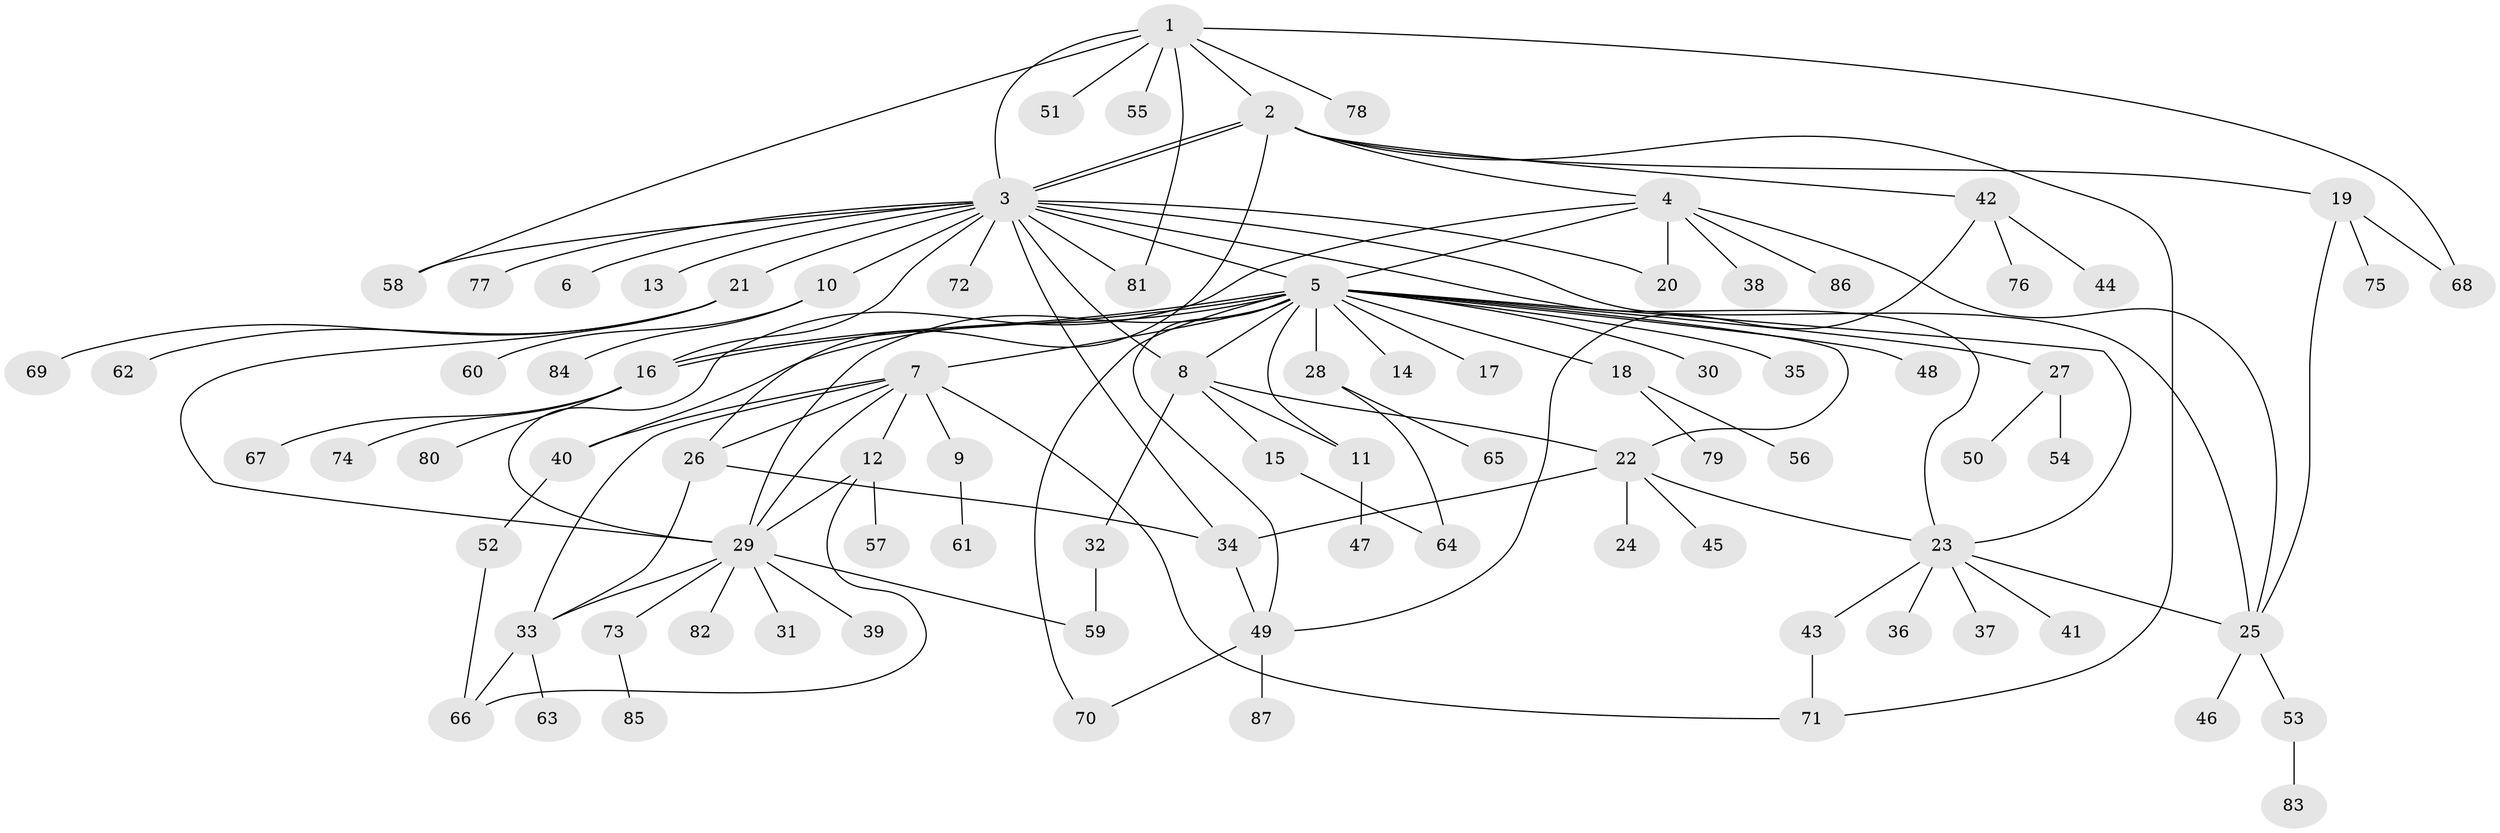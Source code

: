 // Generated by graph-tools (version 1.1) at 2025/26/03/09/25 03:26:01]
// undirected, 87 vertices, 122 edges
graph export_dot {
graph [start="1"]
  node [color=gray90,style=filled];
  1;
  2;
  3;
  4;
  5;
  6;
  7;
  8;
  9;
  10;
  11;
  12;
  13;
  14;
  15;
  16;
  17;
  18;
  19;
  20;
  21;
  22;
  23;
  24;
  25;
  26;
  27;
  28;
  29;
  30;
  31;
  32;
  33;
  34;
  35;
  36;
  37;
  38;
  39;
  40;
  41;
  42;
  43;
  44;
  45;
  46;
  47;
  48;
  49;
  50;
  51;
  52;
  53;
  54;
  55;
  56;
  57;
  58;
  59;
  60;
  61;
  62;
  63;
  64;
  65;
  66;
  67;
  68;
  69;
  70;
  71;
  72;
  73;
  74;
  75;
  76;
  77;
  78;
  79;
  80;
  81;
  82;
  83;
  84;
  85;
  86;
  87;
  1 -- 2;
  1 -- 3;
  1 -- 51;
  1 -- 55;
  1 -- 58;
  1 -- 68;
  1 -- 78;
  1 -- 81;
  2 -- 3;
  2 -- 3;
  2 -- 4;
  2 -- 19;
  2 -- 26;
  2 -- 42;
  2 -- 71;
  3 -- 5;
  3 -- 6;
  3 -- 8;
  3 -- 10;
  3 -- 13;
  3 -- 16;
  3 -- 20;
  3 -- 21;
  3 -- 23;
  3 -- 25;
  3 -- 34;
  3 -- 58;
  3 -- 72;
  3 -- 77;
  3 -- 81;
  4 -- 5;
  4 -- 20;
  4 -- 25;
  4 -- 29;
  4 -- 38;
  4 -- 86;
  5 -- 7;
  5 -- 8;
  5 -- 11;
  5 -- 14;
  5 -- 16;
  5 -- 16;
  5 -- 17;
  5 -- 18;
  5 -- 22;
  5 -- 23;
  5 -- 27;
  5 -- 28;
  5 -- 29;
  5 -- 30;
  5 -- 35;
  5 -- 40;
  5 -- 48;
  5 -- 49;
  5 -- 70;
  7 -- 9;
  7 -- 12;
  7 -- 26;
  7 -- 29;
  7 -- 33;
  7 -- 40;
  7 -- 71;
  8 -- 11;
  8 -- 15;
  8 -- 22;
  8 -- 32;
  9 -- 61;
  10 -- 60;
  10 -- 84;
  11 -- 47;
  12 -- 29;
  12 -- 57;
  12 -- 66;
  15 -- 64;
  16 -- 67;
  16 -- 74;
  16 -- 80;
  18 -- 56;
  18 -- 79;
  19 -- 25;
  19 -- 68;
  19 -- 75;
  21 -- 29;
  21 -- 62;
  21 -- 69;
  22 -- 23;
  22 -- 24;
  22 -- 34;
  22 -- 45;
  23 -- 25;
  23 -- 36;
  23 -- 37;
  23 -- 41;
  23 -- 43;
  25 -- 46;
  25 -- 53;
  26 -- 33;
  26 -- 34;
  27 -- 50;
  27 -- 54;
  28 -- 64;
  28 -- 65;
  29 -- 31;
  29 -- 33;
  29 -- 39;
  29 -- 59;
  29 -- 73;
  29 -- 82;
  32 -- 59;
  33 -- 63;
  33 -- 66;
  34 -- 49;
  40 -- 52;
  42 -- 44;
  42 -- 49;
  42 -- 76;
  43 -- 71;
  49 -- 70;
  49 -- 87;
  52 -- 66;
  53 -- 83;
  73 -- 85;
}
